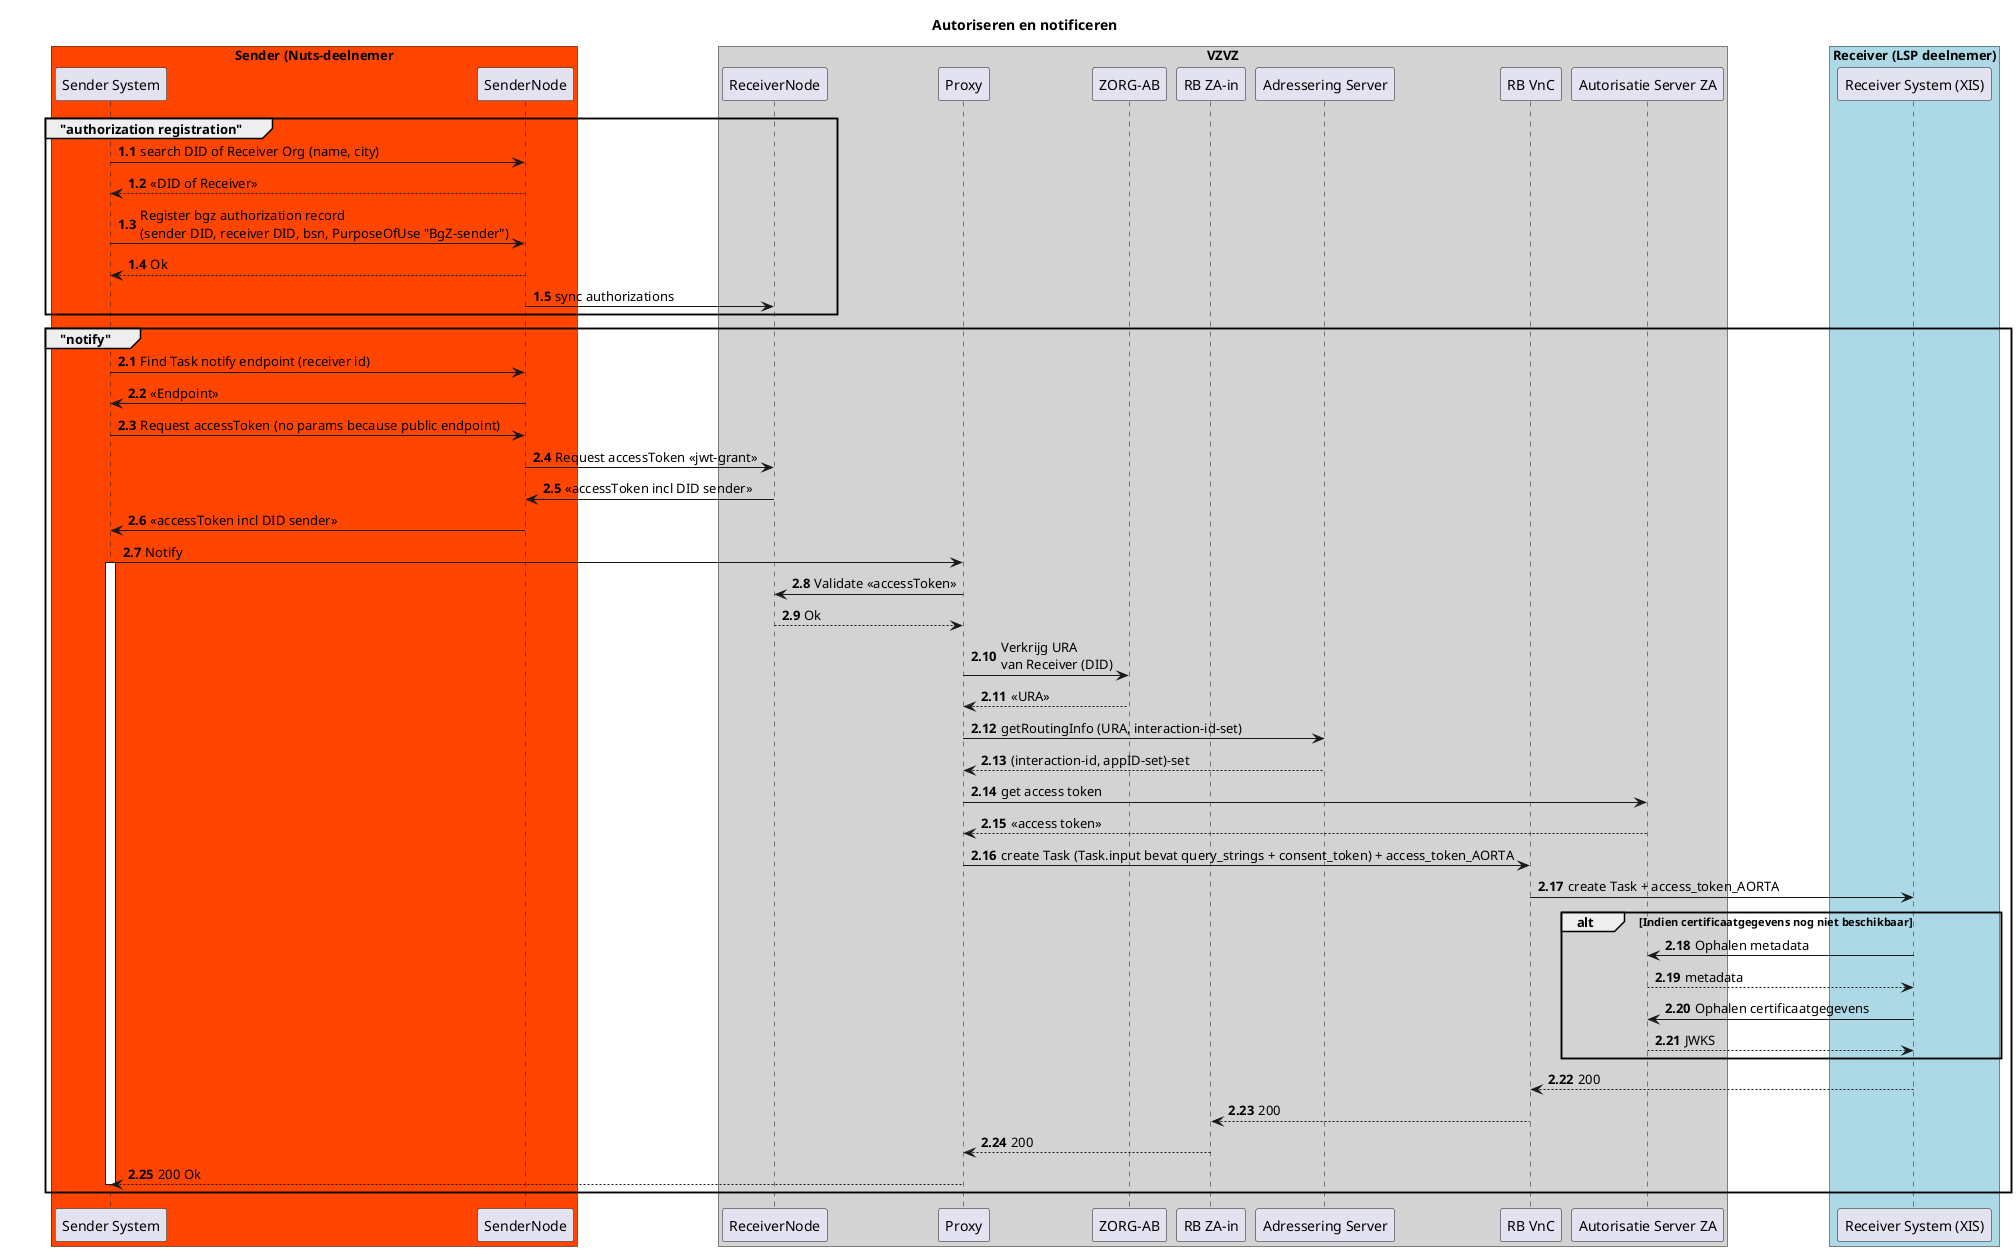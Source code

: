 @startuml
autonumber 1.1

title "Autoriseren en notificeren"

skinparam BoxPadding 50
box "Sender (Nuts-deelnemer" #OrangeRed
  participant "Sender System" as Sender
  participant SenderNode
end box
box "VZVZ" #LightGray
  participant ReceiverNode
  participant "Proxy" as proxy
  participant "RB ZA-in" as rbin order 20
  participant "ZORG-AB" as zab order 19
  participant "Adressering Server" as adds order 46
  participant "RB VnC" as vnc order 50
  participant "Autorisatie Server ZA" as autd order 60
end box

box "Receiver (LSP deelnemer)" #LightBlue
participant "Receiver System (XIS)" as rx1 order 70
end box


group "authorization registration"
  Sender -> SenderNode: search DID of Receiver Org (name, city)
  SenderNode --> Sender: <<DID of Receiver>>
  Sender -> SenderNode: Register bgz authorization record \n(sender DID, receiver DID, bsn, PurposeOfUse "BgZ-sender")
  SenderNode --> Sender: Ok
  SenderNode -> ReceiverNode: sync authorizations
end

group "notify"
  autonumber inc a
  Sender -> SenderNode: Find Task notify endpoint (receiver id)
  SenderNode -> Sender: <<Endpoint>>
  Sender -> SenderNode: Request accessToken (no params because public endpoint)
  SenderNode -> ReceiverNode:Request accessToken <<jwt-grant>>
  ReceiverNode -> SenderNode: <<accessToken incl DID sender>>
  SenderNode -> Sender: <<accessToken incl DID sender>>
  Sender -> proxy: Notify
  activate Sender
  proxy -> ReceiverNode: Validate <<accessToken>>
  ReceiverNode --> proxy: Ok
  
  proxy -> zab: Verkrijg URA \nvan Receiver (DID)
  zab --> proxy: <<URA>>
  proxy -> adds: getRoutingInfo (URA, interaction-id-set)
  adds --> proxy: (interaction-id, appID-set)-set
  
  proxy -> autd: get access token
  autd --> proxy: <<access token>>
  
  proxy -> vnc: create Task (Task.input bevat query_strings + consent_token) + access_token_AORTA
  vnc -> rx1: create Task + access_token_AORTA

  alt Indien certificaatgegevens nog niet beschikbaar
    rx1 -> autd: Ophalen metadata
    autd --> rx1: metadata
    rx1 -> autd: Ophalen certificaatgegevens
    autd --> rx1: JWKS
  end

  rx1 --> vnc: 200
  vnc --> rbin: 200
  rbin --> proxy: 200
  proxy --> Sender: 200 Ok
  deactivate Sender
end  

@enduml
